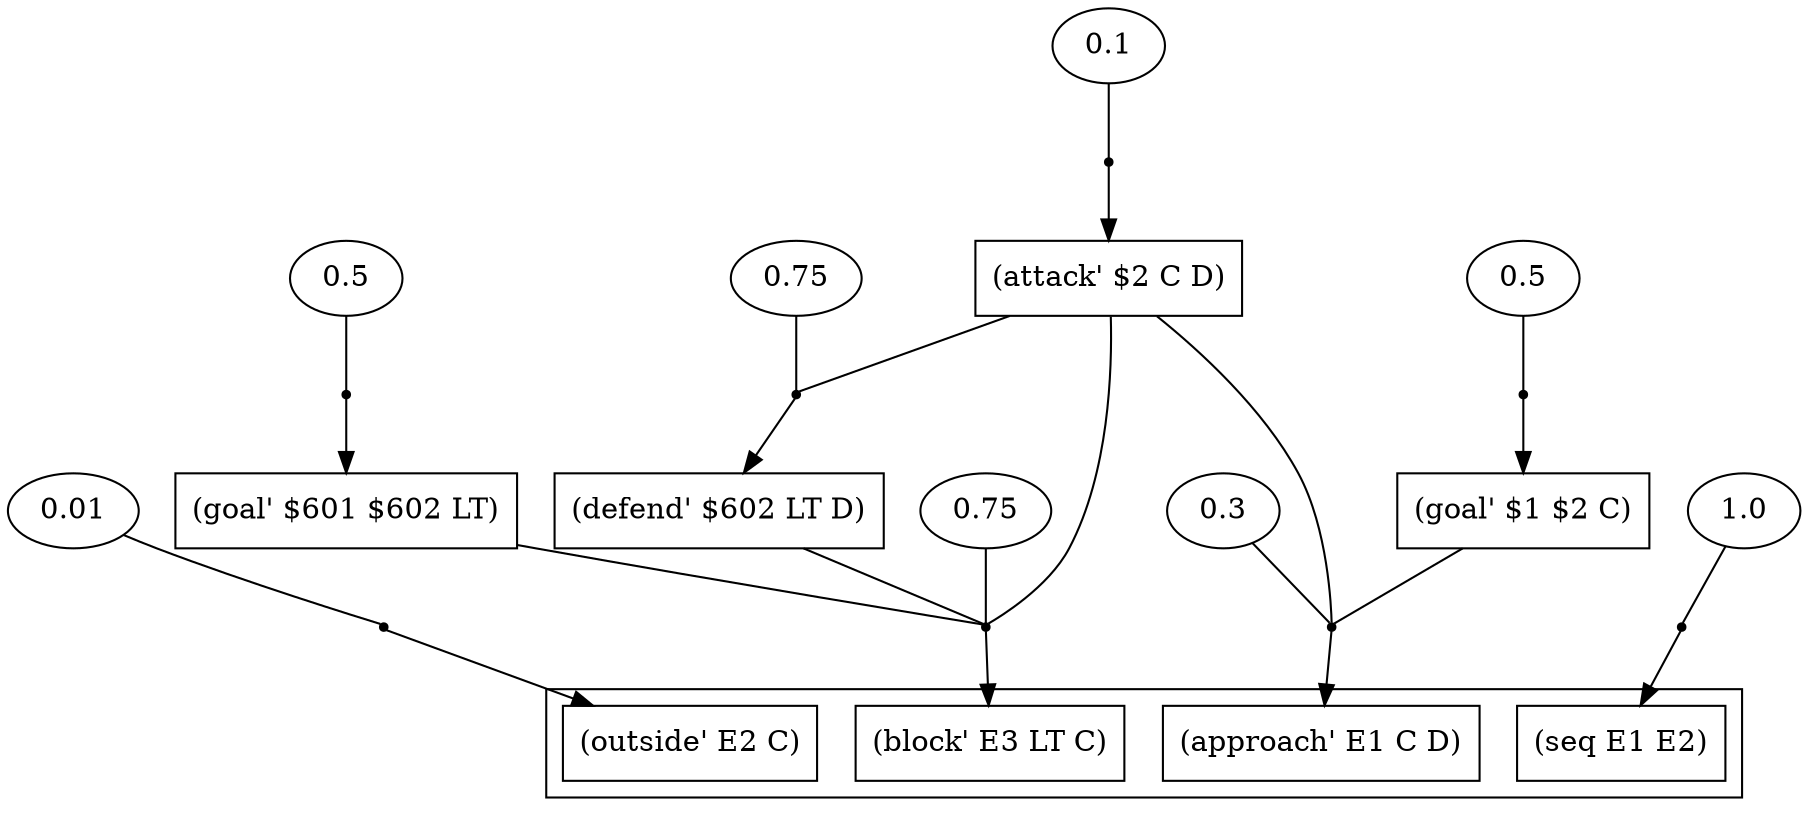 digraph proof {
 graph [rankdir="TB"]
  e0 [label="0.3"];
  e1 [label="0.5"];
  e2 [label="0.1"];
  e3 [label="0.01"];
  e4 [label="0.75"];
  e5 [label="0.5"];
  e6 [label="0.75"];
  e7 [label="1.0"];
  i0 [shape=box label="(goal' $1 $2 C)"];
  i1 [shape=box label="(attack' $2 C D)"];
  i2 [shape=box label="(goal' $601 $602 LT)"];
  i3 [shape=box label="(defend' $602 LT D)"];
  r0 [shape=point];
  r0 -> o0
  i0 -> r0 [arrowhead=none]
  i1 -> r0 [arrowhead=none]
  e0 -> r0 [arrowhead=none]
  r1 [shape=point];
  r1 -> i0
  e1 -> r1 [arrowhead=none]
  r2 [shape=point];
  r2 -> i1
  e2 -> r2 [arrowhead=none]
  r3 [shape=point];
  r3 -> o1
  e3 -> r3 [arrowhead=none]
  r4 [shape=point];
  r4 -> o2
  i1 -> r4 [arrowhead=none]
  i2 -> r4 [arrowhead=none]
  i3 -> r4 [arrowhead=none]
  e4 -> r4 [arrowhead=none]
  r5 [shape=point];
  r5 -> i2
  e5 -> r5 [arrowhead=none]
  r6 [shape=point];
  r6 -> i3
  i1 -> r6 [arrowhead=none]
  e6 -> r6 [arrowhead=none]
  r7 [shape=point];
  r7 -> o3
  e7 -> r7 [arrowhead=none]
 subgraph cluster {  o0 [shape=box label="(approach' E1 C D)"];
  o1 [shape=box label="(outside' E2 C)"];
  o2 [shape=box label="(block' E3 LT C)"];
  o3 [shape=box label="(seq E1 E2)"];
 }
}

